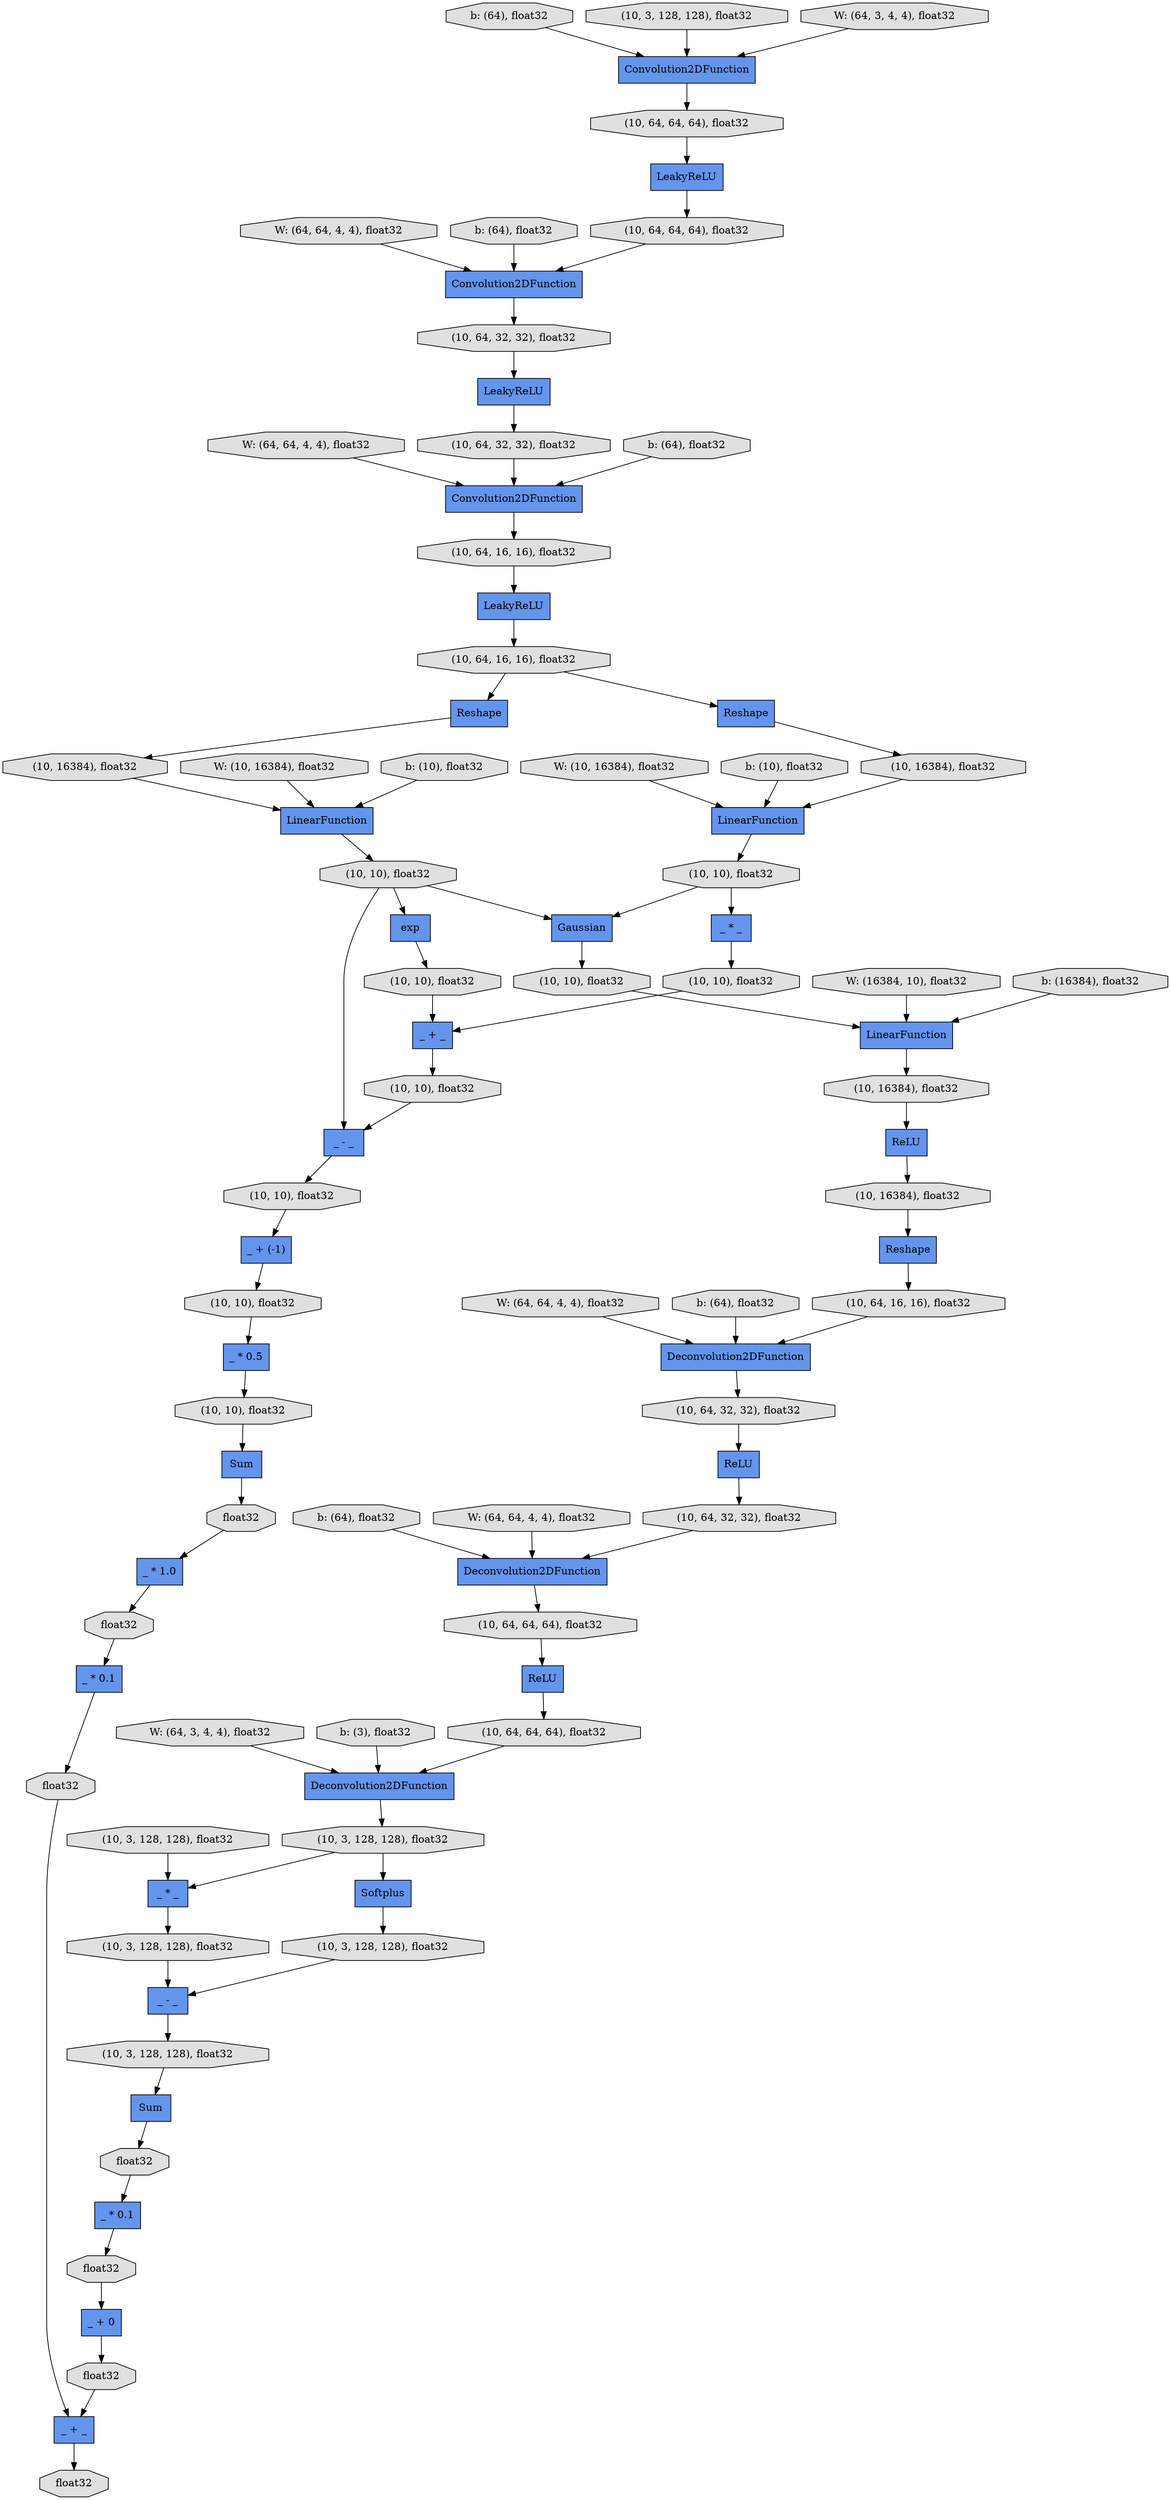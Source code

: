 digraph graphname{rankdir=TB;140077315432744 [label="float32",shape="octagon",fillcolor="#E0E0E0",style="filled"];140077315432856 [label="float32",shape="octagon",fillcolor="#E0E0E0",style="filled"];140077418483328 [label="_ + 0",shape="record",fillcolor="#6495ED",style="filled"];140077425487600 [label="b: (64), float32",shape="octagon",fillcolor="#E0E0E0",style="filled"];140077418483496 [label="(10, 3, 128, 128), float32",shape="octagon",fillcolor="#E0E0E0",style="filled"];140077418483664 [label="exp",shape="record",fillcolor="#6495ED",style="filled"];140077315379272 [label="(10, 10), float32",shape="octagon",fillcolor="#E0E0E0",style="filled"];140077315403904 [label="(10, 3, 128, 128), float32",shape="octagon",fillcolor="#E0E0E0",style="filled"];140077315379328 [label="Reshape",shape="record",fillcolor="#6495ED",style="filled"];140077315403960 [label="float32",shape="octagon",fillcolor="#E0E0E0",style="filled"];140077315379384 [label="LinearFunction",shape="record",fillcolor="#6495ED",style="filled"];140077315404016 [label="_ - _",shape="record",fillcolor="#6495ED",style="filled"];140077418393840 [label="W: (64, 64, 4, 4), float32",shape="octagon",fillcolor="#E0E0E0",style="filled"];140077418442992 [label="W: (16384, 10), float32",shape="octagon",fillcolor="#E0E0E0",style="filled"];140077315404128 [label="(10, 3, 128, 128), float32",shape="octagon",fillcolor="#E0E0E0",style="filled"];140077315379664 [label="(10, 16384), float32",shape="octagon",fillcolor="#E0E0E0",style="filled"];140077418443272 [label="b: (16384), float32",shape="octagon",fillcolor="#E0E0E0",style="filled"];140077315404352 [label="(10, 3, 128, 128), float32",shape="octagon",fillcolor="#E0E0E0",style="filled"];140077315379832 [label="LinearFunction",shape="record",fillcolor="#6495ED",style="filled"];140077315379944 [label="(10, 10), float32",shape="octagon",fillcolor="#E0E0E0",style="filled"];140077418443552 [label="W: (64, 64, 4, 4), float32",shape="octagon",fillcolor="#E0E0E0",style="filled"];140077315380000 [label="(10, 10), float32",shape="octagon",fillcolor="#E0E0E0",style="filled"];140077418394512 [label="b: (64), float32",shape="octagon",fillcolor="#E0E0E0",style="filled"];140077418443776 [label="W: (64, 3, 4, 4), float32",shape="octagon",fillcolor="#E0E0E0",style="filled"];140077315380280 [label="ReLU",shape="record",fillcolor="#6495ED",style="filled"];140077315404912 [label="float32",shape="octagon",fillcolor="#E0E0E0",style="filled"];140077315380336 [label="ReLU",shape="record",fillcolor="#6495ED",style="filled"];140077315380448 [label="Reshape",shape="record",fillcolor="#6495ED",style="filled"];140077418444056 [label="b: (3), float32",shape="octagon",fillcolor="#E0E0E0",style="filled"];140077315380560 [label="(10, 16384), float32",shape="octagon",fillcolor="#E0E0E0",style="filled"];140077315405248 [label="float32",shape="octagon",fillcolor="#E0E0E0",style="filled"];140077315241464 [label="LeakyReLU",shape="record",fillcolor="#6495ED",style="filled"];140077315380840 [label="Deconvolution2DFunction",shape="record",fillcolor="#6495ED",style="filled"];140077315405472 [label="_ * _",shape="record",fillcolor="#6495ED",style="filled"];140077315380952 [label="(10, 16384), float32",shape="octagon",fillcolor="#E0E0E0",style="filled"];140077418395352 [label="b: (64), float32",shape="octagon",fillcolor="#E0E0E0",style="filled"];140077315405584 [label="(10, 10), float32",shape="octagon",fillcolor="#E0E0E0",style="filled"];140077315405640 [label="_ + _",shape="record",fillcolor="#6495ED",style="filled"];140077315241800 [label="(10, 3, 128, 128), float32",shape="octagon",fillcolor="#E0E0E0",style="filled"];140077315381120 [label="Sum",shape="record",fillcolor="#6495ED",style="filled"];140077315241856 [label="Convolution2DFunction",shape="record",fillcolor="#6495ED",style="filled"];140077315241912 [label="LeakyReLU",shape="record",fillcolor="#6495ED",style="filled"];140077315405752 [label="_ - _",shape="record",fillcolor="#6495ED",style="filled"];140077418395632 [label="W: (64, 64, 4, 4), float32",shape="octagon",fillcolor="#E0E0E0",style="filled"];140077315381232 [label="(10, 64, 16, 16), float32",shape="octagon",fillcolor="#E0E0E0",style="filled"];140077315381288 [label="ReLU",shape="record",fillcolor="#6495ED",style="filled"];140077315242024 [label="Convolution2DFunction",shape="record",fillcolor="#6495ED",style="filled"];140077315405920 [label="(10, 10), float32",shape="octagon",fillcolor="#E0E0E0",style="filled"];140077315242080 [label="(10, 64, 64, 64), float32",shape="octagon",fillcolor="#E0E0E0",style="filled"];140077425342616 [label="W: (64, 3, 4, 4), float32",shape="octagon",fillcolor="#E0E0E0",style="filled"];140077315381456 [label="Deconvolution2DFunction",shape="record",fillcolor="#6495ED",style="filled"];140077418395912 [label="b: (64), float32",shape="octagon",fillcolor="#E0E0E0",style="filled"];140077315381568 [label="(10, 64, 32, 32), float32",shape="octagon",fillcolor="#E0E0E0",style="filled"];140077315406144 [label="_ + (-1)",shape="record",fillcolor="#6495ED",style="filled"];140077315406256 [label="(10, 10), float32",shape="octagon",fillcolor="#E0E0E0",style="filled"];140077315242416 [label="(10, 64, 32, 32), float32",shape="octagon",fillcolor="#E0E0E0",style="filled"];140077315242472 [label="(10, 64, 64, 64), float32",shape="octagon",fillcolor="#E0E0E0",style="filled"];140077418396192 [label="W: (64, 64, 4, 4), float32",shape="octagon",fillcolor="#E0E0E0",style="filled"];140077315242584 [label="Convolution2DFunction",shape="record",fillcolor="#6495ED",style="filled"];140077315406480 [label="_ * 0.5",shape="record",fillcolor="#6495ED",style="filled"];140077315381960 [label="(10, 64, 32, 32), float32",shape="octagon",fillcolor="#E0E0E0",style="filled"];140077315406592 [label="(10, 10), float32",shape="octagon",fillcolor="#E0E0E0",style="filled"];140077315242752 [label="(10, 64, 32, 32), float32",shape="octagon",fillcolor="#E0E0E0",style="filled"];140077418396472 [label="b: (64), float32",shape="octagon",fillcolor="#E0E0E0",style="filled"];140077315242864 [label="(10, 64, 16, 16), float32",shape="octagon",fillcolor="#E0E0E0",style="filled"];140077315382184 [label="Deconvolution2DFunction",shape="record",fillcolor="#6495ED",style="filled"];140077315242976 [label="LinearFunction",shape="record",fillcolor="#6495ED",style="filled"];140077315382296 [label="(10, 64, 64, 64), float32",shape="octagon",fillcolor="#E0E0E0",style="filled"];140077315406872 [label="Sum",shape="record",fillcolor="#6495ED",style="filled"];140077315243032 [label="Gaussian",shape="record",fillcolor="#6495ED",style="filled"];140077418396752 [label="W: (10, 16384), float32",shape="octagon",fillcolor="#E0E0E0",style="filled"];140077315243088 [label="(10, 64, 16, 16), float32",shape="octagon",fillcolor="#E0E0E0",style="filled"];140077315406984 [label="(10, 10), float32",shape="octagon",fillcolor="#E0E0E0",style="filled"];140077315243144 [label="Reshape",shape="record",fillcolor="#6495ED",style="filled"];140077315382576 [label="Softplus",shape="record",fillcolor="#6495ED",style="filled"];140077315407152 [label="_ * 1.0",shape="record",fillcolor="#6495ED",style="filled"];140077315243312 [label="LeakyReLU",shape="record",fillcolor="#6495ED",style="filled"];140077418397032 [label="b: (10), float32",shape="octagon",fillcolor="#E0E0E0",style="filled"];140077315382688 [label="(10, 64, 64, 64), float32",shape="octagon",fillcolor="#E0E0E0",style="filled"];140077315407320 [label="(10, 10), float32",shape="octagon",fillcolor="#E0E0E0",style="filled"];140077315407432 [label="_ * 0.1",shape="record",fillcolor="#6495ED",style="filled"];140077315382912 [label="_ * 0.1",shape="record",fillcolor="#6495ED",style="filled"];140077418397312 [label="W: (10, 16384), float32",shape="octagon",fillcolor="#E0E0E0",style="filled"];140077315407544 [label="float32",shape="octagon",fillcolor="#E0E0E0",style="filled"];140077315243704 [label="(10, 16384), float32",shape="octagon",fillcolor="#E0E0E0",style="filled"];140077315383024 [label="(10, 3, 128, 128), float32",shape="octagon",fillcolor="#E0E0E0",style="filled"];140077315407656 [label="_ + _",shape="record",fillcolor="#6495ED",style="filled"];140077315383136 [label="_ * _",shape="record",fillcolor="#6495ED",style="filled"];140077418397592 [label="b: (10), float32",shape="octagon",fillcolor="#E0E0E0",style="filled"];140077315407768 [label="float32",shape="octagon",fillcolor="#E0E0E0",style="filled"];140077315380448 -> 140077315381232;140077418443776 -> 140077315382184;140077315380952 -> 140077315380448;140077315379944 -> 140077315243032;140077315406592 -> 140077315406144;140077315382184 -> 140077315383024;140077315242752 -> 140077315242584;140077315380000 -> 140077315379832;140077315242024 -> 140077315242416;140077315403904 -> 140077315404016;140077315382576 -> 140077315403904;140077315407656 -> 140077315432856;140077418395352 -> 140077315241856;140077315379664 -> 140077315379384;140077418443552 -> 140077315380840;140077315381288 -> 140077315382688;140077315379832 -> 140077315380560;140077315241800 -> 140077315241856;140077315405472 -> 140077315405920;140077315406984 -> 140077315406480;140077315406480 -> 140077315407320;140077315380560 -> 140077315380336;140077418483664 -> 140077315405584;140077315383024 -> 140077315383136;140077418483496 -> 140077315381120;140077418395912 -> 140077315242024;140077315383136 -> 140077315404352;140077418397592 -> 140077315379384;140077418397312 -> 140077315379384;140077315379384 -> 140077315379944;140077315383024 -> 140077315382576;140077315242864 -> 140077315243312;140077315381568 -> 140077315380280;140077315403960 -> 140077315382912;140077315380336 -> 140077315380952;140077418443272 -> 140077315379832;140077315404016 -> 140077418483496;140077418396192 -> 140077315242584;140077315242584 -> 140077315242864;140077315405248 -> 140077315407656;140077315243144 -> 140077315243704;140077315242472 -> 140077315242024;140077418396472 -> 140077315242584;140077418393840 -> 140077315381456;140077315406256 -> 140077315405752;140077315243704 -> 140077315242976;140077315242416 -> 140077315241912;140077315405640 -> 140077315406256;140077315243088 -> 140077315243144;140077315381456 -> 140077315382296;140077315241856 -> 140077315242080;140077315405752 -> 140077315406592;140077315241912 -> 140077315242752;140077315379328 -> 140077315379664;140077418442992 -> 140077315379832;140077315242976 -> 140077315379272;140077315407544 -> 140077315407152;140077418396752 -> 140077315242976;140077315407152 -> 140077315407768;140077418395632 -> 140077315242024;140077315406144 -> 140077315406984;140077315404912 -> 140077418483328;140077315379272 -> 140077315405472;140077315407432 -> 140077315432744;140077315243312 -> 140077315243088;140077315382912 -> 140077315404912;140077315406872 -> 140077315407544;140077315380280 -> 140077315381960;140077315404352 -> 140077315404016;140077315243032 -> 140077315380000;140077315405920 -> 140077315405640;140077315432744 -> 140077315407656;140077418444056 -> 140077315382184;140077425342616 -> 140077315241856;140077315242080 -> 140077315241464;140077315379944 -> 140077315405752;140077418483328 -> 140077315405248;140077315381120 -> 140077315403960;140077315381232 -> 140077315380840;140077315404128 -> 140077315383136;140077315381960 -> 140077315381456;140077315405584 -> 140077315405640;140077315380840 -> 140077315381568;140077315241464 -> 140077315242472;140077315243088 -> 140077315379328;140077315379944 -> 140077418483664;140077315382296 -> 140077315381288;140077418397032 -> 140077315242976;140077425487600 -> 140077315381456;140077315407768 -> 140077315407432;140077315382688 -> 140077315382184;140077418394512 -> 140077315380840;140077315407320 -> 140077315406872;140077315379272 -> 140077315243032;}